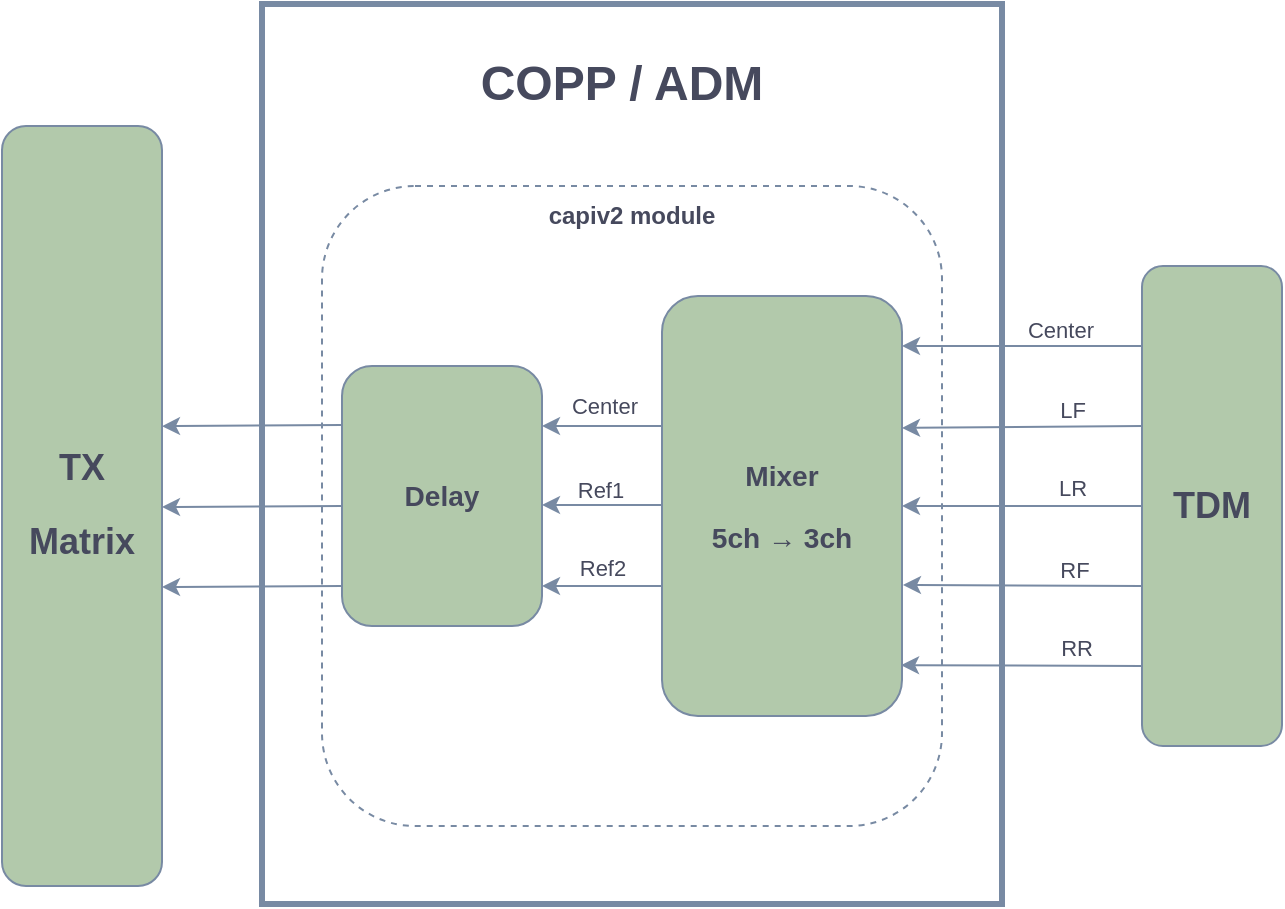 <mxfile version="26.1.1">
  <diagram name="Page-1" id="UOGd8Dxsns1q6b1Wsnb5">
    <mxGraphModel dx="954" dy="774" grid="1" gridSize="10" guides="1" tooltips="1" connect="1" arrows="1" fold="1" page="1" pageScale="1" pageWidth="60" pageHeight="50" math="0" shadow="0">
      <root>
        <mxCell id="0" />
        <mxCell id="1" parent="0" />
        <mxCell id="5wC04ab9iV01woUnoRoP-43" value="" style="rounded=0;whiteSpace=wrap;html=1;strokeColor=#788AA3;fontColor=#46495D;fillColor=none;strokeWidth=3;" parent="1" vertex="1">
          <mxGeometry x="410" y="-20" width="370" height="450" as="geometry" />
        </mxCell>
        <mxCell id="5wC04ab9iV01woUnoRoP-24" value="&lt;div style=&quot;padding-top: 0px;&quot; align=&quot;center&quot;&gt;&lt;br&gt;&lt;/div&gt;" style="rounded=1;whiteSpace=wrap;html=1;fillColor=none;dashed=1;labelBackgroundColor=none;strokeColor=#788AA3;fontColor=#46495D;" parent="1" vertex="1">
          <mxGeometry x="440" y="71" width="310" height="320" as="geometry" />
        </mxCell>
        <mxCell id="5wC04ab9iV01woUnoRoP-1" value="&lt;h2&gt;TDM&lt;/h2&gt;" style="rounded=1;whiteSpace=wrap;html=1;labelBackgroundColor=none;fillColor=#B2C9AB;strokeColor=#788AA3;fontColor=#46495D;" parent="1" vertex="1">
          <mxGeometry x="850" y="111" width="70" height="240" as="geometry" />
        </mxCell>
        <mxCell id="5wC04ab9iV01woUnoRoP-2" value="" style="endArrow=classic;html=1;rounded=1;labelBackgroundColor=none;fontColor=default;strokeColor=#788AA3;entryX=0.996;entryY=0.119;entryDx=0;entryDy=0;entryPerimeter=0;exitX=0.996;exitY=0.119;exitDx=0;exitDy=0;exitPerimeter=0;" parent="1" edge="1">
          <mxGeometry width="50" height="50" relative="1" as="geometry">
            <mxPoint x="850" y="151" as="sourcePoint" />
            <mxPoint x="730" y="151" as="targetPoint" />
          </mxGeometry>
        </mxCell>
        <mxCell id="5wC04ab9iV01woUnoRoP-26" value="Center" style="edgeLabel;html=1;align=center;verticalAlign=middle;resizable=0;points=[];labelBackgroundColor=none;fontColor=#46495D;rounded=1;" parent="5wC04ab9iV01woUnoRoP-2" vertex="1" connectable="0">
          <mxGeometry x="-0.312" y="-3" relative="1" as="geometry">
            <mxPoint y="-5" as="offset" />
          </mxGeometry>
        </mxCell>
        <mxCell id="5wC04ab9iV01woUnoRoP-3" value="" style="endArrow=classic;html=1;rounded=1;entryX=1;entryY=0.314;entryDx=0;entryDy=0;entryPerimeter=0;labelBackgroundColor=none;fontColor=default;strokeColor=#788AA3;" parent="1" target="5wC04ab9iV01woUnoRoP-7" edge="1">
          <mxGeometry width="50" height="50" relative="1" as="geometry">
            <mxPoint x="850" y="191" as="sourcePoint" />
            <mxPoint x="790" y="191" as="targetPoint" />
          </mxGeometry>
        </mxCell>
        <mxCell id="5wC04ab9iV01woUnoRoP-27" value="LF" style="edgeLabel;html=1;align=center;verticalAlign=middle;resizable=0;points=[];labelBackgroundColor=none;fontColor=#46495D;rounded=1;" parent="5wC04ab9iV01woUnoRoP-3" vertex="1" connectable="0">
          <mxGeometry x="-0.4" y="2" relative="1" as="geometry">
            <mxPoint x="1" y="-11" as="offset" />
          </mxGeometry>
        </mxCell>
        <mxCell id="5wC04ab9iV01woUnoRoP-4" value="" style="endArrow=classic;html=1;rounded=1;entryX=1;entryY=0.5;entryDx=0;entryDy=0;labelBackgroundColor=none;fontColor=default;strokeColor=#788AA3;" parent="1" target="5wC04ab9iV01woUnoRoP-7" edge="1">
          <mxGeometry width="50" height="50" relative="1" as="geometry">
            <mxPoint x="850" y="231" as="sourcePoint" />
            <mxPoint x="790" y="231" as="targetPoint" />
          </mxGeometry>
        </mxCell>
        <mxCell id="5wC04ab9iV01woUnoRoP-28" value="LR" style="edgeLabel;html=1;align=center;verticalAlign=middle;resizable=0;points=[];labelBackgroundColor=none;fontColor=#46495D;rounded=1;" parent="5wC04ab9iV01woUnoRoP-4" vertex="1" connectable="0">
          <mxGeometry x="-0.383" y="-2" relative="1" as="geometry">
            <mxPoint x="2" y="-7" as="offset" />
          </mxGeometry>
        </mxCell>
        <mxCell id="5wC04ab9iV01woUnoRoP-5" value="" style="endArrow=classic;html=1;rounded=1;entryX=1.004;entryY=0.688;entryDx=0;entryDy=0;entryPerimeter=0;labelBackgroundColor=none;fontColor=default;strokeColor=#788AA3;" parent="1" target="5wC04ab9iV01woUnoRoP-7" edge="1">
          <mxGeometry width="50" height="50" relative="1" as="geometry">
            <mxPoint x="850" y="271" as="sourcePoint" />
            <mxPoint x="790" y="271" as="targetPoint" />
          </mxGeometry>
        </mxCell>
        <mxCell id="5wC04ab9iV01woUnoRoP-29" value="RF" style="edgeLabel;html=1;align=center;verticalAlign=middle;resizable=0;points=[];labelBackgroundColor=none;fontColor=#46495D;rounded=1;" parent="5wC04ab9iV01woUnoRoP-5" vertex="1" connectable="0">
          <mxGeometry x="-0.433" y="-1" relative="1" as="geometry">
            <mxPoint y="-7" as="offset" />
          </mxGeometry>
        </mxCell>
        <mxCell id="5wC04ab9iV01woUnoRoP-6" value="" style="endArrow=classic;html=1;rounded=1;entryX=0.996;entryY=0.879;entryDx=0;entryDy=0;entryPerimeter=0;labelBackgroundColor=none;fontColor=default;strokeColor=#788AA3;" parent="1" target="5wC04ab9iV01woUnoRoP-7" edge="1">
          <mxGeometry width="50" height="50" relative="1" as="geometry">
            <mxPoint x="850" y="311" as="sourcePoint" />
            <mxPoint x="790" y="311" as="targetPoint" />
          </mxGeometry>
        </mxCell>
        <mxCell id="5wC04ab9iV01woUnoRoP-30" value="&lt;div&gt;RR&lt;/div&gt;" style="edgeLabel;html=1;align=center;verticalAlign=middle;resizable=0;points=[];labelBackgroundColor=none;fontColor=#46495D;rounded=1;" parent="5wC04ab9iV01woUnoRoP-6" vertex="1" connectable="0">
          <mxGeometry x="-0.412" y="-1" relative="1" as="geometry">
            <mxPoint x="2" y="-8" as="offset" />
          </mxGeometry>
        </mxCell>
        <mxCell id="5wC04ab9iV01woUnoRoP-7" value="&lt;h3&gt;Mixer&lt;/h3&gt;&lt;h3&gt;5ch&amp;nbsp;→ 3ch&lt;/h3&gt;" style="rounded=1;whiteSpace=wrap;html=1;labelBackgroundColor=none;fillColor=#B2C9AB;strokeColor=#788AA3;fontColor=#46495D;" parent="1" vertex="1">
          <mxGeometry x="610" y="126" width="120" height="210" as="geometry" />
        </mxCell>
        <mxCell id="5wC04ab9iV01woUnoRoP-9" value="" style="endArrow=classic;html=1;rounded=1;labelBackgroundColor=none;fontColor=default;strokeColor=#788AA3;" parent="1" edge="1">
          <mxGeometry width="50" height="50" relative="1" as="geometry">
            <mxPoint x="610" y="230.5" as="sourcePoint" />
            <mxPoint x="550" y="230.5" as="targetPoint" />
          </mxGeometry>
        </mxCell>
        <mxCell id="5wC04ab9iV01woUnoRoP-33" value="Ref1" style="edgeLabel;html=1;align=center;verticalAlign=middle;resizable=0;points=[];labelBackgroundColor=none;fontColor=#46495D;rounded=1;" parent="5wC04ab9iV01woUnoRoP-9" vertex="1" connectable="0">
          <mxGeometry x="0.3" y="-2" relative="1" as="geometry">
            <mxPoint x="8" y="-6" as="offset" />
          </mxGeometry>
        </mxCell>
        <mxCell id="5wC04ab9iV01woUnoRoP-10" value="" style="endArrow=classic;html=1;rounded=1;labelBackgroundColor=none;fontColor=default;strokeColor=#788AA3;" parent="1" edge="1">
          <mxGeometry width="50" height="50" relative="1" as="geometry">
            <mxPoint x="610" y="271" as="sourcePoint" />
            <mxPoint x="550" y="271" as="targetPoint" />
          </mxGeometry>
        </mxCell>
        <mxCell id="5wC04ab9iV01woUnoRoP-34" value="Ref2" style="edgeLabel;html=1;align=center;verticalAlign=middle;resizable=0;points=[];labelBackgroundColor=none;fontColor=#46495D;rounded=1;" parent="5wC04ab9iV01woUnoRoP-10" vertex="1" connectable="0">
          <mxGeometry x="-0.133" y="-3" relative="1" as="geometry">
            <mxPoint x="-4" y="-6" as="offset" />
          </mxGeometry>
        </mxCell>
        <mxCell id="5wC04ab9iV01woUnoRoP-11" value="" style="endArrow=classic;html=1;rounded=1;labelBackgroundColor=none;fontColor=default;strokeColor=#788AA3;" parent="1" edge="1">
          <mxGeometry width="50" height="50" relative="1" as="geometry">
            <mxPoint x="610" y="191" as="sourcePoint" />
            <mxPoint x="550" y="191" as="targetPoint" />
          </mxGeometry>
        </mxCell>
        <mxCell id="5wC04ab9iV01woUnoRoP-31" value="Center" style="edgeLabel;html=1;align=center;verticalAlign=middle;resizable=0;points=[];labelBackgroundColor=none;fontColor=#46495D;rounded=1;" parent="5wC04ab9iV01woUnoRoP-11" vertex="1" connectable="0">
          <mxGeometry x="-0.133" y="-1" relative="1" as="geometry">
            <mxPoint x="-3" y="-9" as="offset" />
          </mxGeometry>
        </mxCell>
        <mxCell id="5wC04ab9iV01woUnoRoP-12" value="&lt;h3&gt;Delay&lt;/h3&gt;" style="rounded=1;whiteSpace=wrap;html=1;labelBackgroundColor=none;fillColor=#B2C9AB;strokeColor=#788AA3;fontColor=#46495D;" parent="1" vertex="1">
          <mxGeometry x="450" y="161" width="100" height="130" as="geometry" />
        </mxCell>
        <mxCell id="5wC04ab9iV01woUnoRoP-13" value="&lt;h2&gt;TX&lt;/h2&gt;&lt;h2&gt;Matrix&lt;/h2&gt;" style="rounded=1;whiteSpace=wrap;html=1;labelBackgroundColor=none;fillColor=#B2C9AB;strokeColor=#788AA3;fontColor=#46495D;" parent="1" vertex="1">
          <mxGeometry x="280" y="41" width="80" height="380" as="geometry" />
        </mxCell>
        <mxCell id="5wC04ab9iV01woUnoRoP-23" value="" style="endArrow=classic;html=1;rounded=1;labelBackgroundColor=none;fontColor=default;strokeColor=#788AA3;entryX=1;entryY=0.395;entryDx=0;entryDy=0;entryPerimeter=0;" parent="1" target="5wC04ab9iV01woUnoRoP-13" edge="1">
          <mxGeometry width="50" height="50" relative="1" as="geometry">
            <mxPoint x="450" y="190.5" as="sourcePoint" />
            <mxPoint x="380" y="191" as="targetPoint" />
          </mxGeometry>
        </mxCell>
        <mxCell id="5wC04ab9iV01woUnoRoP-25" value="&lt;h4&gt;capiv2 module&lt;/h4&gt;" style="text;html=1;align=center;verticalAlign=middle;whiteSpace=wrap;rounded=1;labelBackgroundColor=none;fontColor=#46495D;" parent="1" vertex="1">
          <mxGeometry x="545" y="71" width="100" height="30" as="geometry" />
        </mxCell>
        <mxCell id="5wC04ab9iV01woUnoRoP-35" value="" style="endArrow=classic;html=1;rounded=1;labelBackgroundColor=none;fontColor=default;strokeColor=#788AA3;entryX=1;entryY=0.395;entryDx=0;entryDy=0;entryPerimeter=0;" parent="1" edge="1">
          <mxGeometry width="50" height="50" relative="1" as="geometry">
            <mxPoint x="450" y="231" as="sourcePoint" />
            <mxPoint x="360" y="231.5" as="targetPoint" />
          </mxGeometry>
        </mxCell>
        <mxCell id="5wC04ab9iV01woUnoRoP-36" value="" style="endArrow=classic;html=1;rounded=1;labelBackgroundColor=none;fontColor=default;strokeColor=#788AA3;entryX=1;entryY=0.395;entryDx=0;entryDy=0;entryPerimeter=0;" parent="1" edge="1">
          <mxGeometry width="50" height="50" relative="1" as="geometry">
            <mxPoint x="450" y="271" as="sourcePoint" />
            <mxPoint x="360" y="271.5" as="targetPoint" />
          </mxGeometry>
        </mxCell>
        <mxCell id="5wC04ab9iV01woUnoRoP-40" value="&lt;h1&gt;COPP / ADM&lt;/h1&gt;" style="text;html=1;align=center;verticalAlign=middle;whiteSpace=wrap;rounded=0;fontColor=#46495D;" parent="1" vertex="1">
          <mxGeometry x="495" y="5" width="190" height="30" as="geometry" />
        </mxCell>
      </root>
    </mxGraphModel>
  </diagram>
</mxfile>
